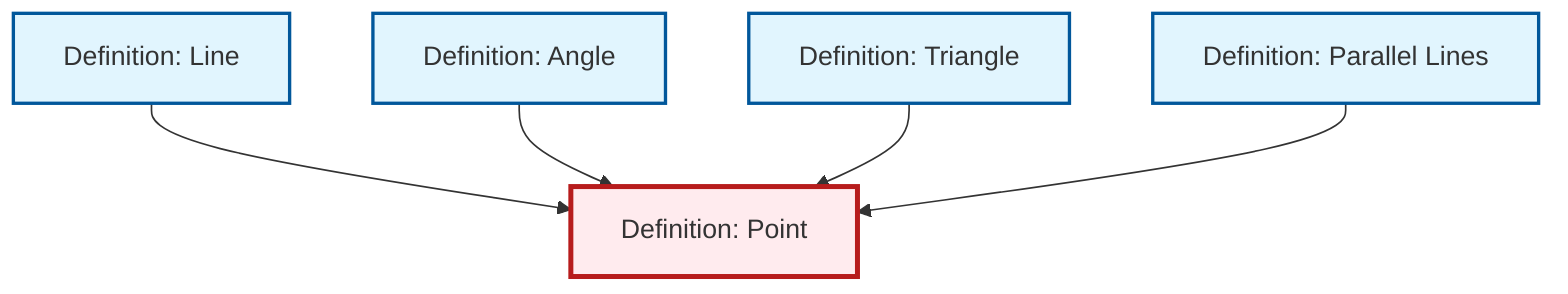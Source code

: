 graph TD
    classDef definition fill:#e1f5fe,stroke:#01579b,stroke-width:2px
    classDef theorem fill:#f3e5f5,stroke:#4a148c,stroke-width:2px
    classDef axiom fill:#fff3e0,stroke:#e65100,stroke-width:2px
    classDef example fill:#e8f5e9,stroke:#1b5e20,stroke-width:2px
    classDef current fill:#ffebee,stroke:#b71c1c,stroke-width:3px
    def-line["Definition: Line"]:::definition
    def-angle["Definition: Angle"]:::definition
    def-point["Definition: Point"]:::definition
    def-parallel["Definition: Parallel Lines"]:::definition
    def-triangle["Definition: Triangle"]:::definition
    def-line --> def-point
    def-angle --> def-point
    def-triangle --> def-point
    def-parallel --> def-point
    class def-point current